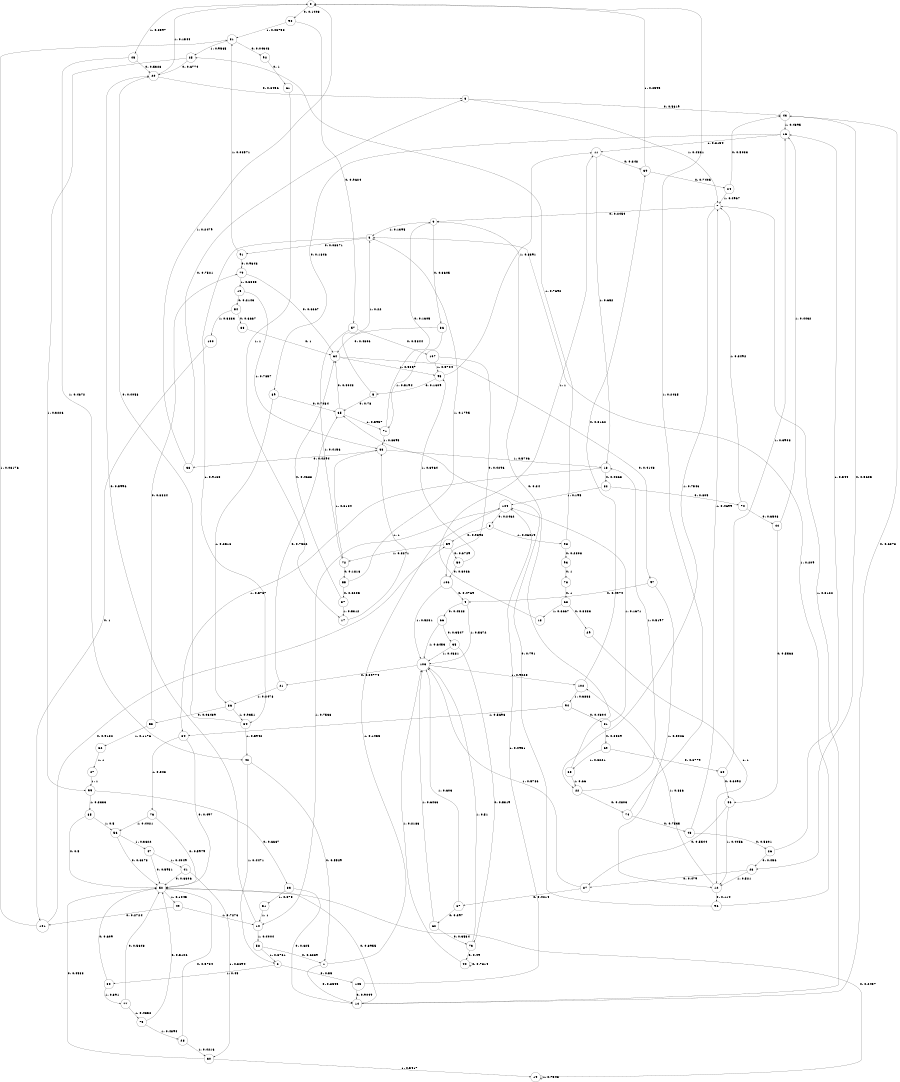 digraph "ch9randomL10" {
size = "6,8.5";
ratio = "fill";
node [shape = circle];
node [fontsize = 24];
edge [fontsize = 24];
0 -> 90 [label = "0: 0.1403   "];
0 -> 45 [label = "1: 0.8597   "];
1 -> 14 [label = "0: 0.8545   "];
1 -> 104 [label = "1: 0.1455   "];
2 -> 105 [label = "0: 0.55     "];
2 -> 80 [label = "1: 0.45     "];
3 -> 91 [label = "0: 0.08371  "];
3 -> 34 [label = "1: 0.9163   "];
4 -> 66 [label = "0: 0.4328   "];
4 -> 103 [label = "1: 0.5672   "];
5 -> 65 [label = "0: 0.78     "];
5 -> 3 [label = "1: 0.22     "];
6 -> 43 [label = "0: 0.5619   "];
6 -> 7 [label = "1: 0.4381   "];
7 -> 9 [label = "0: 0.2454   "];
7 -> 22 [label = "1: 0.7546   "];
8 -> 59 [label = "0: 0.9398   "];
8 -> 98 [label = "1: 0.06019  "];
9 -> 36 [label = "0: 0.8605   "];
9 -> 3 [label = "1: 0.1395   "];
10 -> 20 [label = "0: 0.5996   "];
10 -> 58 [label = "1: 0.4004   "];
11 -> 39 [label = "0: 0.348    "];
11 -> 13 [label = "1: 0.652    "];
12 -> 96 [label = "0: 0.114    "];
12 -> 102 [label = "1: 0.886    "];
13 -> 82 [label = "0: 0.4263   "];
13 -> 84 [label = "1: 0.5737   "];
14 -> 43 [label = "0: 0.6878   "];
14 -> 7 [label = "1: 0.3122   "];
15 -> 54 [label = "0: 0.2143   "];
15 -> 33 [label = "1: 0.7857   "];
16 -> 89 [label = "0: 0.1846   "];
16 -> 11 [label = "1: 0.8154   "];
17 -> 33 [label = "1: 1        "];
18 -> 11 [label = "1: 1        "];
19 -> 52 [label = "0: 0.2457   "];
19 -> 19 [label = "1: 0.7543   "];
20 -> 6 [label = "0: 0.8456   "];
20 -> 0 [label = "1: 0.1544   "];
21 -> 65 [label = "0: 0.7522   "];
21 -> 86 [label = "1: 0.2478   "];
22 -> 74 [label = "0: 0.4803   "];
22 -> 13 [label = "1: 0.5197   "];
23 -> 87 [label = "0: 0.479    "];
23 -> 12 [label = "1: 0.521    "];
24 -> 43 [label = "0: 0.5033   "];
24 -> 7 [label = "1: 0.4967   "];
25 -> 20 [label = "0: 0.6774   "];
25 -> 99 [label = "1: 0.3226   "];
26 -> 23 [label = "0: 0.456    "];
26 -> 16 [label = "1: 0.544    "];
27 -> 99 [label = "1: 1        "];
28 -> 52 [label = "0: 0.5784   "];
28 -> 30 [label = "1: 0.4216   "];
29 -> 12 [label = "1: 1        "];
30 -> 52 [label = "0: 0.4583   "];
30 -> 19 [label = "1: 0.5417   "];
31 -> 92 [label = "0: 0.04348  "];
31 -> 25 [label = "1: 0.9565   "];
32 -> 27 [label = "1: 1        "];
33 -> 38 [label = "0: 0.4294   "];
33 -> 13 [label = "1: 0.5706   "];
34 -> 20 [label = "0: 0.4058   "];
34 -> 42 [label = "1: 0.5942   "];
35 -> 73 [label = "0: 0.5319   "];
35 -> 103 [label = "1: 0.4681   "];
36 -> 64 [label = "0: 0.4806   "];
36 -> 71 [label = "1: 0.5194   "];
37 -> 64 [label = "0: 0.4688   "];
37 -> 17 [label = "1: 0.5312   "];
38 -> 6 [label = "0: 0.7521   "];
38 -> 0 [label = "1: 0.2479   "];
39 -> 24 [label = "0: 0.7405   "];
39 -> 0 [label = "1: 0.2595   "];
40 -> 40 [label = "0: 0.7814   "];
40 -> 103 [label = "1: 0.2186   "];
41 -> 52 [label = "0: 0.6306   "];
41 -> 30 [label = "1: 0.3694   "];
42 -> 1 [label = "0: 0.5529   "];
42 -> 2 [label = "1: 0.4471   "];
43 -> 23 [label = "0: 0.5605   "];
43 -> 16 [label = "1: 0.4395   "];
44 -> 46 [label = "0: 0.5568   "];
44 -> 16 [label = "1: 0.4432   "];
45 -> 20 [label = "0: 0.5328   "];
45 -> 42 [label = "1: 0.4672   "];
46 -> 87 [label = "0: 0.5544   "];
46 -> 12 [label = "1: 0.4456   "];
47 -> 52 [label = "0: 0.5951   "];
47 -> 41 [label = "1: 0.4049   "];
48 -> 26 [label = "0: 0.5301   "];
48 -> 7 [label = "1: 0.4699   "];
49 -> 101 [label = "0: 0.2724   "];
49 -> 10 [label = "1: 0.7276   "];
50 -> 106 [label = "0: 0.3036   "];
50 -> 95 [label = "1: 0.6964   "];
51 -> 10 [label = "1: 1        "];
52 -> 14 [label = "0: 0.8955   "];
52 -> 49 [label = "1: 0.1045   "];
53 -> 79 [label = "0: 0.8824   "];
53 -> 32 [label = "1: 0.1176   "];
54 -> 88 [label = "0: 0.6667   "];
54 -> 100 [label = "1: 0.3333   "];
55 -> 37 [label = "0: 0.8205   "];
55 -> 3 [label = "1: 0.1795   "];
56 -> 52 [label = "0: 0.6378   "];
56 -> 47 [label = "1: 0.3622   "];
57 -> 107 [label = "0: 0.5844   "];
57 -> 72 [label = "1: 0.4156   "];
58 -> 1 [label = "0: 0.6239   "];
58 -> 2 [label = "1: 0.3761   "];
59 -> 50 [label = "0: 0.6729   "];
59 -> 72 [label = "1: 0.3271   "];
60 -> 46 [label = "0: 0.6092   "];
60 -> 16 [label = "1: 0.3908   "];
61 -> 17 [label = "1: 1        "];
62 -> 73 [label = "0: 0.3534   "];
62 -> 103 [label = "1: 0.6466   "];
63 -> 9 [label = "0: 0.34     "];
63 -> 22 [label = "1: 0.66     "];
64 -> 97 [label = "0: 0.4143   "];
64 -> 95 [label = "1: 0.5857   "];
65 -> 64 [label = "0: 0.4043   "];
65 -> 71 [label = "1: 0.5957   "];
66 -> 35 [label = "0: 0.3547   "];
66 -> 103 [label = "1: 0.6453   "];
67 -> 62 [label = "0: 0.397    "];
67 -> 103 [label = "1: 0.603    "];
68 -> 29 [label = "0: 0.3333   "];
68 -> 18 [label = "1: 0.6667   "];
69 -> 60 [label = "0: 0.6779   "];
69 -> 63 [label = "1: 0.3221   "];
70 -> 44 [label = "0: 0.6508   "];
70 -> 7 [label = "1: 0.3492   "];
71 -> 9 [label = "0: 0.1605   "];
71 -> 33 [label = "1: 0.8395   "];
72 -> 55 [label = "0: 0.1816   "];
72 -> 33 [label = "1: 0.8184   "];
73 -> 40 [label = "0: 0.49     "];
73 -> 103 [label = "1: 0.51     "];
74 -> 48 [label = "0: 0.7535   "];
74 -> 0 [label = "1: 0.2465   "];
75 -> 52 [label = "0: 0.5106   "];
75 -> 28 [label = "1: 0.4894   "];
76 -> 52 [label = "0: 0.5979   "];
76 -> 56 [label = "1: 0.4021   "];
77 -> 52 [label = "0: 0.5648   "];
77 -> 75 [label = "1: 0.4352   "];
78 -> 68 [label = "0: 1        "];
79 -> 64 [label = "0: 0.6667   "];
79 -> 15 [label = "1: 0.3333   "];
80 -> 52 [label = "0: 0.609    "];
80 -> 77 [label = "1: 0.391    "];
81 -> 69 [label = "0: 0.8329   "];
81 -> 104 [label = "1: 0.1671   "];
82 -> 70 [label = "0: 0.805    "];
82 -> 104 [label = "1: 0.195    "];
83 -> 14 [label = "0: 0.625    "];
83 -> 51 [label = "1: 0.375    "];
84 -> 52 [label = "0: 0.497    "];
84 -> 76 [label = "1: 0.503    "];
85 -> 52 [label = "0: 0.5      "];
85 -> 56 [label = "1: 0.5      "];
86 -> 53 [label = "0: 0.06489  "];
86 -> 34 [label = "1: 0.9351   "];
87 -> 67 [label = "0: 0.4214   "];
87 -> 103 [label = "1: 0.5786   "];
88 -> 64 [label = "0: 1        "];
89 -> 65 [label = "0: 0.7484   "];
89 -> 86 [label = "1: 0.2516   "];
90 -> 57 [label = "0: 0.9624   "];
90 -> 31 [label = "1: 0.03758  "];
91 -> 79 [label = "0: 0.9643   "];
91 -> 31 [label = "1: 0.03571  "];
92 -> 61 [label = "0: 1        "];
93 -> 78 [label = "0: 1        "];
94 -> 81 [label = "0: 0.4304   "];
94 -> 84 [label = "1: 0.5696   "];
95 -> 5 [label = "0: 0.1609   "];
95 -> 11 [label = "1: 0.8391   "];
96 -> 65 [label = "0: 0.791    "];
96 -> 3 [label = "1: 0.209    "];
97 -> 4 [label = "0: 0.4974   "];
97 -> 12 [label = "1: 0.5026   "];
98 -> 93 [label = "0: 0.2308   "];
98 -> 25 [label = "1: 0.7692   "];
99 -> 83 [label = "0: 0.6667   "];
99 -> 85 [label = "1: 0.3333   "];
100 -> 101 [label = "0: 1        "];
101 -> 59 [label = "0: 0.9182   "];
101 -> 31 [label = "1: 0.08176  "];
102 -> 39 [label = "0: 0.3162   "];
102 -> 94 [label = "1: 0.6838   "];
103 -> 21 [label = "0: 0.09774  "];
103 -> 102 [label = "1: 0.9023   "];
104 -> 8 [label = "0: 0.2462   "];
104 -> 10 [label = "1: 0.7538   "];
105 -> 14 [label = "0: 0.9049   "];
105 -> 104 [label = "1: 0.0951   "];
106 -> 4 [label = "0: 0.4769   "];
106 -> 103 [label = "1: 0.5231   "];
107 -> 106 [label = "0: 0.4296   "];
107 -> 95 [label = "1: 0.5704   "];
}